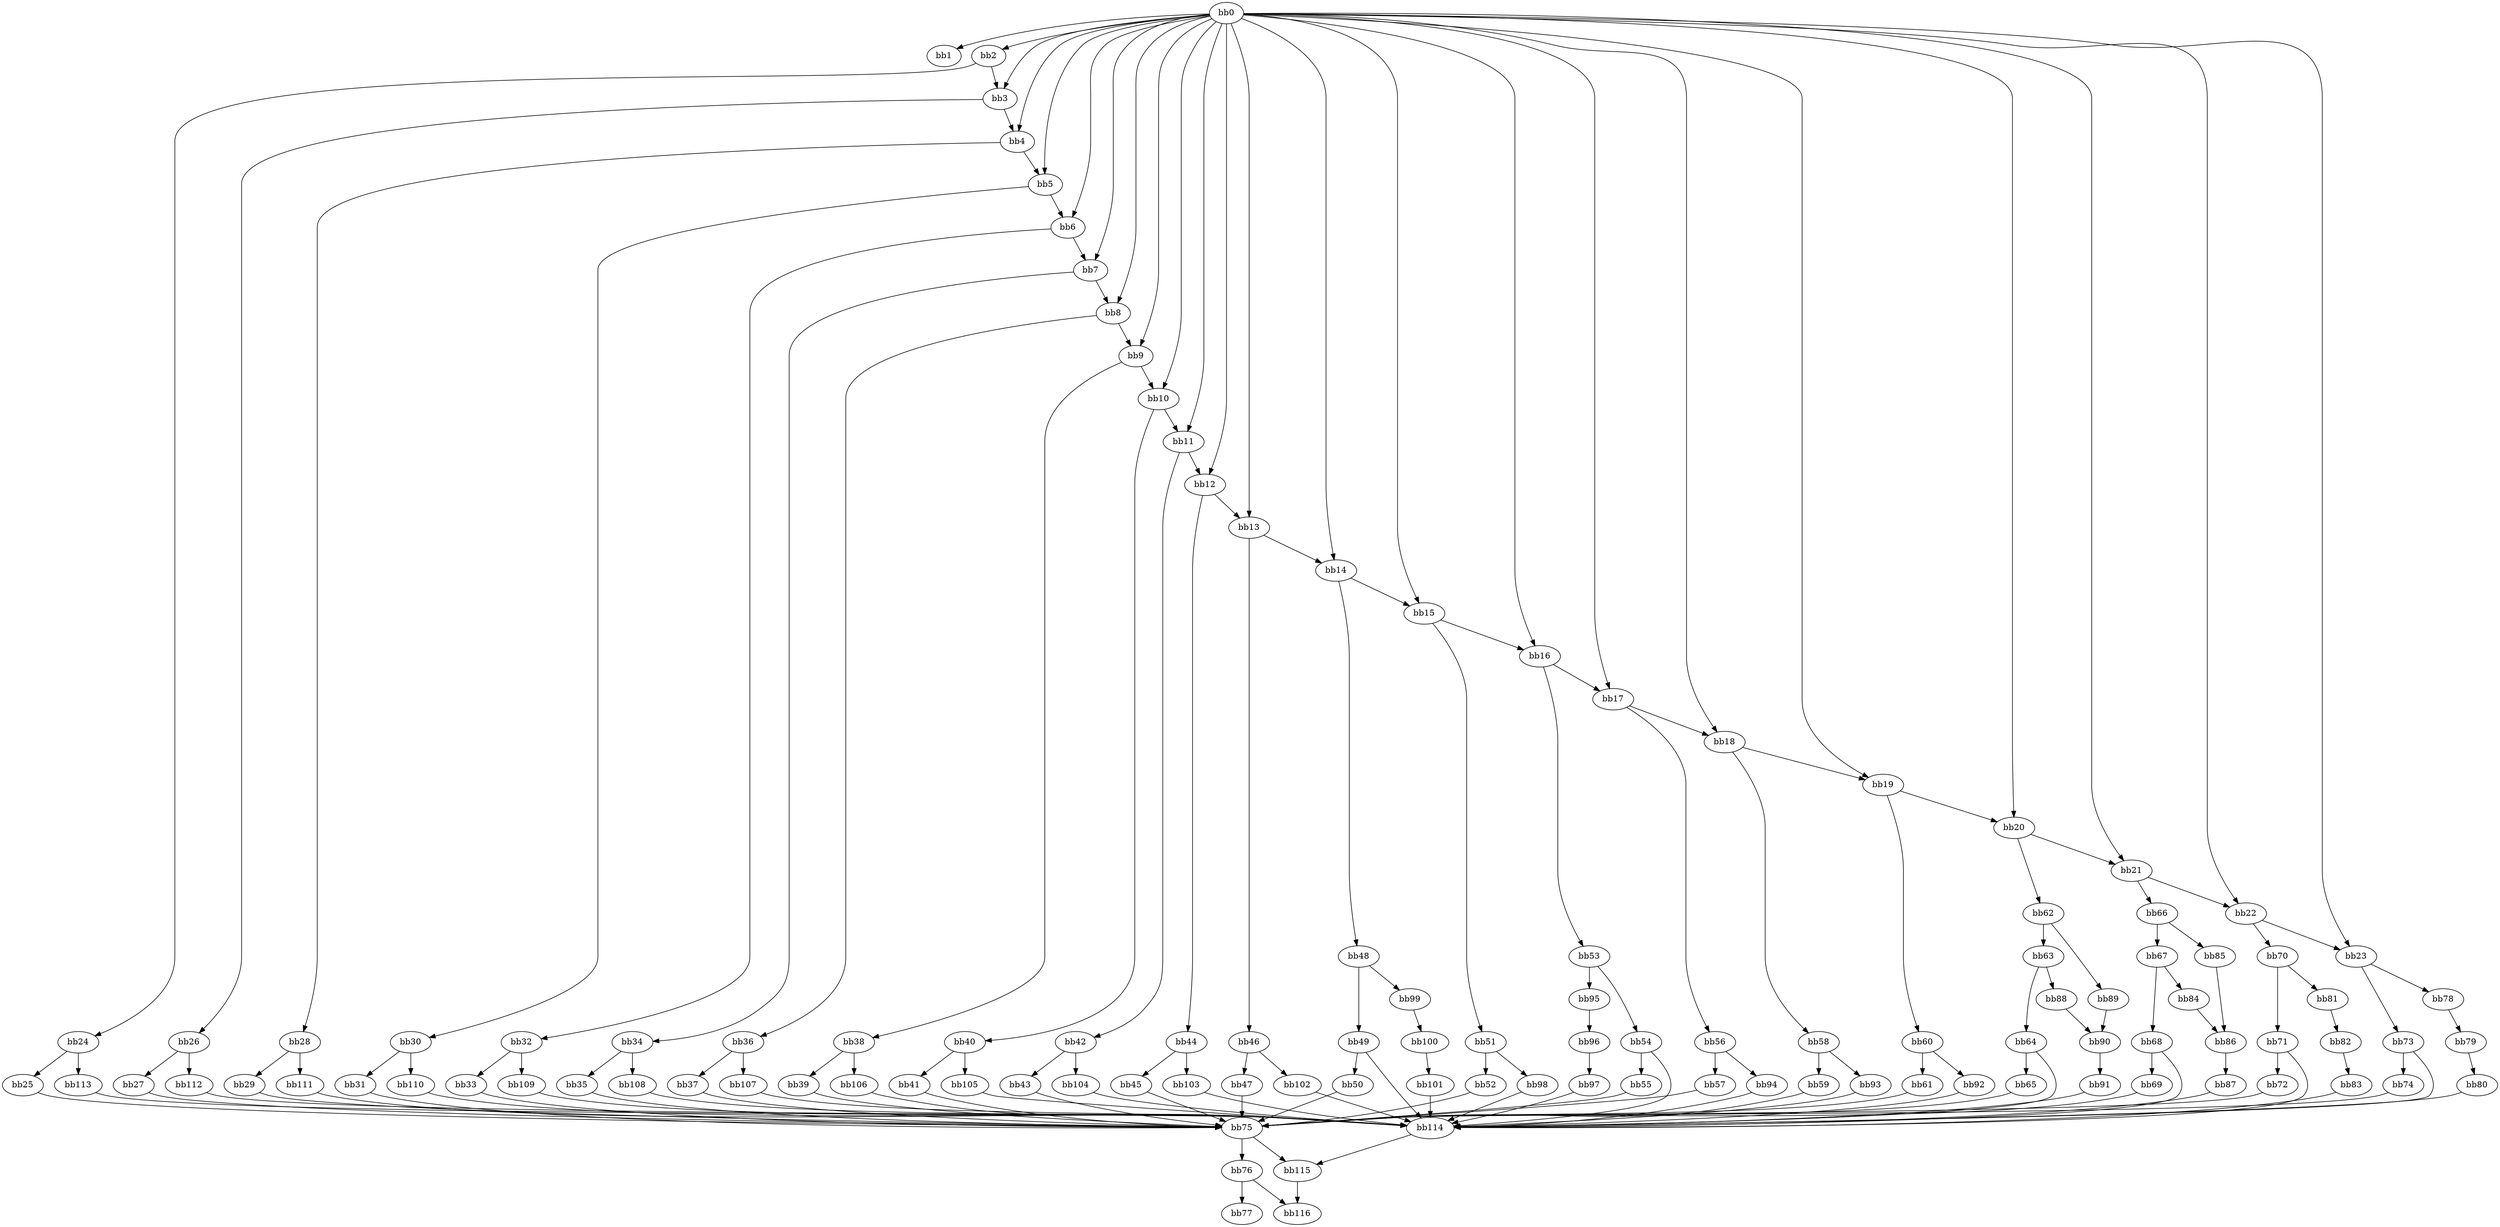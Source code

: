digraph {
    0 [ label = "bb0\l" ]
    1 [ label = "bb1\l" ]
    2 [ label = "bb2\l" ]
    3 [ label = "bb3\l" ]
    4 [ label = "bb4\l" ]
    5 [ label = "bb5\l" ]
    6 [ label = "bb6\l" ]
    7 [ label = "bb7\l" ]
    8 [ label = "bb8\l" ]
    9 [ label = "bb9\l" ]
    10 [ label = "bb10\l" ]
    11 [ label = "bb11\l" ]
    12 [ label = "bb12\l" ]
    13 [ label = "bb13\l" ]
    14 [ label = "bb14\l" ]
    15 [ label = "bb15\l" ]
    16 [ label = "bb16\l" ]
    17 [ label = "bb17\l" ]
    18 [ label = "bb18\l" ]
    19 [ label = "bb19\l" ]
    20 [ label = "bb20\l" ]
    21 [ label = "bb21\l" ]
    22 [ label = "bb22\l" ]
    23 [ label = "bb23\l" ]
    24 [ label = "bb24\l" ]
    25 [ label = "bb25\l" ]
    26 [ label = "bb26\l" ]
    27 [ label = "bb27\l" ]
    28 [ label = "bb28\l" ]
    29 [ label = "bb29\l" ]
    30 [ label = "bb30\l" ]
    31 [ label = "bb31\l" ]
    32 [ label = "bb32\l" ]
    33 [ label = "bb33\l" ]
    34 [ label = "bb34\l" ]
    35 [ label = "bb35\l" ]
    36 [ label = "bb36\l" ]
    37 [ label = "bb37\l" ]
    38 [ label = "bb38\l" ]
    39 [ label = "bb39\l" ]
    40 [ label = "bb40\l" ]
    41 [ label = "bb41\l" ]
    42 [ label = "bb42\l" ]
    43 [ label = "bb43\l" ]
    44 [ label = "bb44\l" ]
    45 [ label = "bb45\l" ]
    46 [ label = "bb46\l" ]
    47 [ label = "bb47\l" ]
    48 [ label = "bb48\l" ]
    49 [ label = "bb49\l" ]
    50 [ label = "bb50\l" ]
    51 [ label = "bb51\l" ]
    52 [ label = "bb52\l" ]
    53 [ label = "bb53\l" ]
    54 [ label = "bb54\l" ]
    55 [ label = "bb55\l" ]
    56 [ label = "bb56\l" ]
    57 [ label = "bb57\l" ]
    58 [ label = "bb58\l" ]
    59 [ label = "bb59\l" ]
    60 [ label = "bb60\l" ]
    61 [ label = "bb61\l" ]
    62 [ label = "bb62\l" ]
    63 [ label = "bb63\l" ]
    64 [ label = "bb64\l" ]
    65 [ label = "bb65\l" ]
    66 [ label = "bb66\l" ]
    67 [ label = "bb67\l" ]
    68 [ label = "bb68\l" ]
    69 [ label = "bb69\l" ]
    70 [ label = "bb70\l" ]
    71 [ label = "bb71\l" ]
    72 [ label = "bb72\l" ]
    73 [ label = "bb73\l" ]
    74 [ label = "bb74\l" ]
    75 [ label = "bb75\l" ]
    76 [ label = "bb76\l" ]
    77 [ label = "bb77\l" ]
    78 [ label = "bb78\l" ]
    79 [ label = "bb79\l" ]
    80 [ label = "bb80\l" ]
    81 [ label = "bb81\l" ]
    82 [ label = "bb82\l" ]
    83 [ label = "bb83\l" ]
    84 [ label = "bb84\l" ]
    85 [ label = "bb85\l" ]
    86 [ label = "bb86\l" ]
    87 [ label = "bb87\l" ]
    88 [ label = "bb88\l" ]
    89 [ label = "bb89\l" ]
    90 [ label = "bb90\l" ]
    91 [ label = "bb91\l" ]
    92 [ label = "bb92\l" ]
    93 [ label = "bb93\l" ]
    94 [ label = "bb94\l" ]
    95 [ label = "bb95\l" ]
    96 [ label = "bb96\l" ]
    97 [ label = "bb97\l" ]
    98 [ label = "bb98\l" ]
    99 [ label = "bb99\l" ]
    100 [ label = "bb100\l" ]
    101 [ label = "bb101\l" ]
    102 [ label = "bb102\l" ]
    103 [ label = "bb103\l" ]
    104 [ label = "bb104\l" ]
    105 [ label = "bb105\l" ]
    106 [ label = "bb106\l" ]
    107 [ label = "bb107\l" ]
    108 [ label = "bb108\l" ]
    109 [ label = "bb109\l" ]
    110 [ label = "bb110\l" ]
    111 [ label = "bb111\l" ]
    112 [ label = "bb112\l" ]
    113 [ label = "bb113\l" ]
    114 [ label = "bb114\l" ]
    115 [ label = "bb115\l" ]
    116 [ label = "bb116\l" ]
    0 -> 1 [ ]
    0 -> 2 [ ]
    0 -> 3 [ ]
    0 -> 4 [ ]
    0 -> 5 [ ]
    0 -> 6 [ ]
    0 -> 7 [ ]
    0 -> 8 [ ]
    0 -> 9 [ ]
    0 -> 10 [ ]
    0 -> 11 [ ]
    0 -> 12 [ ]
    0 -> 13 [ ]
    0 -> 14 [ ]
    0 -> 15 [ ]
    0 -> 16 [ ]
    0 -> 17 [ ]
    0 -> 18 [ ]
    0 -> 19 [ ]
    0 -> 20 [ ]
    0 -> 21 [ ]
    0 -> 22 [ ]
    0 -> 23 [ ]
    2 -> 3 [ ]
    2 -> 24 [ ]
    3 -> 4 [ ]
    3 -> 26 [ ]
    4 -> 5 [ ]
    4 -> 28 [ ]
    5 -> 6 [ ]
    5 -> 30 [ ]
    6 -> 7 [ ]
    6 -> 32 [ ]
    7 -> 8 [ ]
    7 -> 34 [ ]
    8 -> 9 [ ]
    8 -> 36 [ ]
    9 -> 10 [ ]
    9 -> 38 [ ]
    10 -> 11 [ ]
    10 -> 40 [ ]
    11 -> 12 [ ]
    11 -> 42 [ ]
    12 -> 13 [ ]
    12 -> 44 [ ]
    13 -> 14 [ ]
    13 -> 46 [ ]
    14 -> 15 [ ]
    14 -> 48 [ ]
    15 -> 16 [ ]
    15 -> 51 [ ]
    16 -> 17 [ ]
    16 -> 53 [ ]
    17 -> 18 [ ]
    17 -> 56 [ ]
    18 -> 19 [ ]
    18 -> 58 [ ]
    19 -> 20 [ ]
    19 -> 60 [ ]
    20 -> 21 [ ]
    20 -> 62 [ ]
    21 -> 22 [ ]
    21 -> 66 [ ]
    22 -> 23 [ ]
    22 -> 70 [ ]
    23 -> 73 [ ]
    23 -> 78 [ ]
    24 -> 25 [ ]
    24 -> 113 [ ]
    25 -> 75 [ ]
    26 -> 27 [ ]
    26 -> 112 [ ]
    27 -> 75 [ ]
    28 -> 29 [ ]
    28 -> 111 [ ]
    29 -> 75 [ ]
    30 -> 31 [ ]
    30 -> 110 [ ]
    31 -> 75 [ ]
    32 -> 33 [ ]
    32 -> 109 [ ]
    33 -> 75 [ ]
    34 -> 35 [ ]
    34 -> 108 [ ]
    35 -> 75 [ ]
    36 -> 37 [ ]
    36 -> 107 [ ]
    37 -> 75 [ ]
    38 -> 39 [ ]
    38 -> 106 [ ]
    39 -> 75 [ ]
    40 -> 41 [ ]
    40 -> 105 [ ]
    41 -> 75 [ ]
    42 -> 43 [ ]
    42 -> 104 [ ]
    43 -> 75 [ ]
    44 -> 45 [ ]
    44 -> 103 [ ]
    45 -> 75 [ ]
    46 -> 47 [ ]
    46 -> 102 [ ]
    47 -> 75 [ ]
    48 -> 49 [ ]
    48 -> 99 [ ]
    49 -> 50 [ ]
    49 -> 114 [ ]
    50 -> 75 [ ]
    51 -> 52 [ ]
    51 -> 98 [ ]
    52 -> 75 [ ]
    53 -> 54 [ ]
    53 -> 95 [ ]
    54 -> 55 [ ]
    54 -> 114 [ ]
    55 -> 75 [ ]
    56 -> 57 [ ]
    56 -> 94 [ ]
    57 -> 75 [ ]
    58 -> 59 [ ]
    58 -> 93 [ ]
    59 -> 75 [ ]
    60 -> 61 [ ]
    60 -> 92 [ ]
    61 -> 75 [ ]
    62 -> 63 [ ]
    62 -> 89 [ ]
    63 -> 64 [ ]
    63 -> 88 [ ]
    64 -> 65 [ ]
    64 -> 114 [ ]
    65 -> 75 [ ]
    66 -> 67 [ ]
    66 -> 85 [ ]
    67 -> 68 [ ]
    67 -> 84 [ ]
    68 -> 69 [ ]
    68 -> 114 [ ]
    69 -> 75 [ ]
    70 -> 71 [ ]
    70 -> 81 [ ]
    71 -> 72 [ ]
    71 -> 114 [ ]
    72 -> 75 [ ]
    73 -> 74 [ ]
    73 -> 114 [ ]
    74 -> 75 [ ]
    75 -> 76 [ ]
    75 -> 115 [ ]
    76 -> 77 [ ]
    76 -> 116 [ ]
    78 -> 79 [ ]
    79 -> 80 [ ]
    80 -> 114 [ ]
    81 -> 82 [ ]
    82 -> 83 [ ]
    83 -> 114 [ ]
    84 -> 86 [ ]
    85 -> 86 [ ]
    86 -> 87 [ ]
    87 -> 114 [ ]
    88 -> 90 [ ]
    89 -> 90 [ ]
    90 -> 91 [ ]
    91 -> 114 [ ]
    92 -> 114 [ ]
    93 -> 114 [ ]
    94 -> 114 [ ]
    95 -> 96 [ ]
    96 -> 97 [ ]
    97 -> 114 [ ]
    98 -> 114 [ ]
    99 -> 100 [ ]
    100 -> 101 [ ]
    101 -> 114 [ ]
    102 -> 114 [ ]
    103 -> 114 [ ]
    104 -> 114 [ ]
    105 -> 114 [ ]
    106 -> 114 [ ]
    107 -> 114 [ ]
    108 -> 114 [ ]
    109 -> 114 [ ]
    110 -> 114 [ ]
    111 -> 114 [ ]
    112 -> 114 [ ]
    113 -> 114 [ ]
    114 -> 115 [ ]
    115 -> 116 [ ]
}

